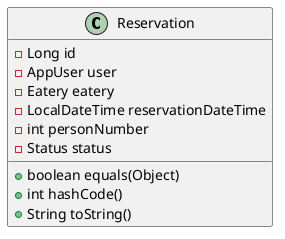 @startuml
class Reservation {
- Long id
- AppUser user
- Eatery eatery
- LocalDateTime reservationDateTime
- int personNumber
- Status status
+ boolean equals(Object)
+ int hashCode()
+ String toString()
}
@enduml